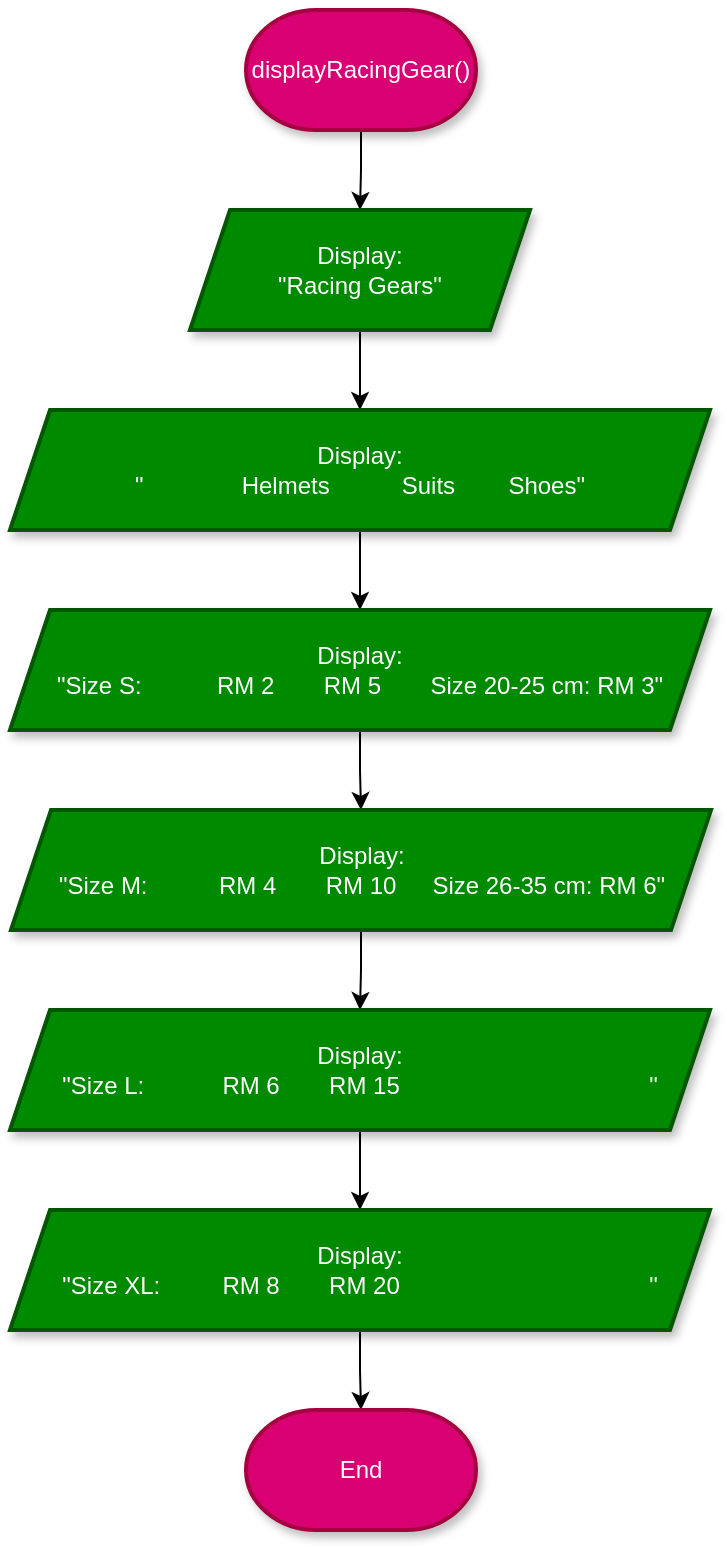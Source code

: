 <mxfile version="27.0.9">
  <diagram name="Page-1" id="xAKDHn-aZkhPSKshvrGR">
    <mxGraphModel dx="1329" dy="922" grid="1" gridSize="10" guides="1" tooltips="1" connect="1" arrows="1" fold="1" page="1" pageScale="1" pageWidth="850" pageHeight="1100" math="0" shadow="0">
      <root>
        <mxCell id="0" />
        <mxCell id="1" parent="0" />
        <mxCell id="Ps8xBtBwY2rYOqrW1OCK-3" value="" style="edgeStyle=orthogonalEdgeStyle;rounded=0;orthogonalLoop=1;jettySize=auto;html=1;" edge="1" parent="1" source="Ps8xBtBwY2rYOqrW1OCK-1" target="Ps8xBtBwY2rYOqrW1OCK-2">
          <mxGeometry relative="1" as="geometry" />
        </mxCell>
        <mxCell id="Ps8xBtBwY2rYOqrW1OCK-1" value="displayRacingGear()" style="strokeWidth=2;html=1;shape=mxgraph.flowchart.terminator;whiteSpace=wrap;fillColor=#d80073;fontColor=#ffffff;strokeColor=#A50040;shadow=1;" vertex="1" parent="1">
          <mxGeometry x="368" y="40" width="115" height="60" as="geometry" />
        </mxCell>
        <mxCell id="Ps8xBtBwY2rYOqrW1OCK-6" value="" style="edgeStyle=orthogonalEdgeStyle;rounded=0;orthogonalLoop=1;jettySize=auto;html=1;" edge="1" parent="1" source="Ps8xBtBwY2rYOqrW1OCK-2" target="Ps8xBtBwY2rYOqrW1OCK-4">
          <mxGeometry relative="1" as="geometry" />
        </mxCell>
        <mxCell id="Ps8xBtBwY2rYOqrW1OCK-2" value="Display:&lt;div&gt;&quot;Racing Gears&quot;&lt;/div&gt;" style="shape=parallelogram;perimeter=parallelogramPerimeter;whiteSpace=wrap;html=1;fixedSize=1;fillColor=#008a00;strokeColor=#005700;fontColor=#ffffff;strokeWidth=2;shadow=1;" vertex="1" parent="1">
          <mxGeometry x="340" y="140" width="170" height="60" as="geometry" />
        </mxCell>
        <mxCell id="Ps8xBtBwY2rYOqrW1OCK-8" value="" style="edgeStyle=orthogonalEdgeStyle;rounded=0;orthogonalLoop=1;jettySize=auto;html=1;" edge="1" parent="1" source="Ps8xBtBwY2rYOqrW1OCK-4" target="Ps8xBtBwY2rYOqrW1OCK-7">
          <mxGeometry relative="1" as="geometry" />
        </mxCell>
        <mxCell id="Ps8xBtBwY2rYOqrW1OCK-4" value="Display:&lt;div&gt;&quot;&lt;span style=&quot;white-space: pre;&quot;&gt;&#x9;&lt;span style=&quot;white-space: pre;&quot;&gt;&#x9;&lt;/span&gt;&lt;/span&gt;Helmets&lt;span style=&quot;white-space: pre;&quot;&gt;&#x9;&lt;/span&gt;&lt;span style=&quot;white-space: pre;&quot;&gt;&#x9;&lt;/span&gt;Suits&lt;span style=&quot;white-space: pre;&quot;&gt;&#x9;&lt;/span&gt;Shoes&quot;&lt;/div&gt;" style="shape=parallelogram;perimeter=parallelogramPerimeter;whiteSpace=wrap;html=1;fixedSize=1;fillColor=#008a00;strokeColor=#005700;fontColor=#ffffff;strokeWidth=2;shadow=1;" vertex="1" parent="1">
          <mxGeometry x="250" y="240" width="350" height="60" as="geometry" />
        </mxCell>
        <mxCell id="Ps8xBtBwY2rYOqrW1OCK-10" value="" style="edgeStyle=orthogonalEdgeStyle;rounded=0;orthogonalLoop=1;jettySize=auto;html=1;" edge="1" parent="1" source="Ps8xBtBwY2rYOqrW1OCK-7" target="Ps8xBtBwY2rYOqrW1OCK-9">
          <mxGeometry relative="1" as="geometry" />
        </mxCell>
        <mxCell id="Ps8xBtBwY2rYOqrW1OCK-7" value="Display:&lt;div&gt;&quot;Size S:&lt;span style=&quot;white-space: pre;&quot;&gt;&#x9;&lt;/span&gt;&lt;span style=&quot;white-space: pre;&quot;&gt;&#x9;&lt;/span&gt;RM 2&lt;span style=&quot;white-space: pre;&quot;&gt;&#x9;&lt;/span&gt;RM 5&lt;span style=&quot;white-space: pre;&quot;&gt;&#x9;&lt;/span&gt;Size 20-25 cm: RM 3&quot;&lt;/div&gt;" style="shape=parallelogram;perimeter=parallelogramPerimeter;whiteSpace=wrap;html=1;fixedSize=1;fillColor=#008a00;strokeColor=#005700;fontColor=#ffffff;strokeWidth=2;shadow=1;" vertex="1" parent="1">
          <mxGeometry x="250" y="340" width="350" height="60" as="geometry" />
        </mxCell>
        <mxCell id="Ps8xBtBwY2rYOqrW1OCK-13" value="" style="edgeStyle=orthogonalEdgeStyle;rounded=0;orthogonalLoop=1;jettySize=auto;html=1;" edge="1" parent="1" source="Ps8xBtBwY2rYOqrW1OCK-9" target="Ps8xBtBwY2rYOqrW1OCK-11">
          <mxGeometry relative="1" as="geometry" />
        </mxCell>
        <mxCell id="Ps8xBtBwY2rYOqrW1OCK-9" value="Display:&lt;div&gt;&quot;Size M:&lt;span style=&quot;white-space: pre;&quot;&gt;&#x9;&lt;/span&gt;&lt;span style=&quot;white-space: pre;&quot;&gt;&#x9;&lt;/span&gt;RM 4&lt;span style=&quot;white-space: pre;&quot;&gt;&#x9;&lt;/span&gt;RM 10&lt;span style=&quot;white-space: pre;&quot;&gt;&#x9;&lt;/span&gt;Size 26-35 cm: RM 6&quot;&lt;/div&gt;" style="shape=parallelogram;perimeter=parallelogramPerimeter;whiteSpace=wrap;html=1;fixedSize=1;fillColor=#008a00;strokeColor=#005700;fontColor=#ffffff;strokeWidth=2;shadow=1;" vertex="1" parent="1">
          <mxGeometry x="250.5" y="440" width="350" height="60" as="geometry" />
        </mxCell>
        <mxCell id="Ps8xBtBwY2rYOqrW1OCK-14" value="" style="edgeStyle=orthogonalEdgeStyle;rounded=0;orthogonalLoop=1;jettySize=auto;html=1;" edge="1" parent="1" source="Ps8xBtBwY2rYOqrW1OCK-11" target="Ps8xBtBwY2rYOqrW1OCK-12">
          <mxGeometry relative="1" as="geometry" />
        </mxCell>
        <mxCell id="Ps8xBtBwY2rYOqrW1OCK-11" value="Display:&lt;div&gt;&quot;Size L:&lt;span style=&quot;white-space: pre;&quot;&gt;&#x9;&lt;/span&gt;&lt;span style=&quot;white-space: pre;&quot;&gt;&#x9;&lt;/span&gt;RM 6&lt;span style=&quot;white-space: pre;&quot;&gt;&#x9;&lt;/span&gt;RM 15&lt;span style=&quot;white-space: pre;&quot;&gt;&#x9;&lt;span style=&quot;white-space: pre;&quot;&gt;&#x9;&lt;/span&gt;&lt;span style=&quot;white-space: pre;&quot;&gt;&#x9;&lt;/span&gt;&lt;span style=&quot;white-space: pre;&quot;&gt;&#x9;&lt;/span&gt;&lt;span style=&quot;white-space: pre;&quot;&gt;&#x9;&lt;/span&gt;&quot;&lt;/span&gt;&lt;/div&gt;" style="shape=parallelogram;perimeter=parallelogramPerimeter;whiteSpace=wrap;html=1;fixedSize=1;fillColor=#008a00;strokeColor=#005700;fontColor=#ffffff;strokeWidth=2;shadow=1;" vertex="1" parent="1">
          <mxGeometry x="250" y="540" width="350" height="60" as="geometry" />
        </mxCell>
        <mxCell id="Ps8xBtBwY2rYOqrW1OCK-16" value="" style="edgeStyle=orthogonalEdgeStyle;rounded=0;orthogonalLoop=1;jettySize=auto;html=1;" edge="1" parent="1" source="Ps8xBtBwY2rYOqrW1OCK-12" target="Ps8xBtBwY2rYOqrW1OCK-15">
          <mxGeometry relative="1" as="geometry" />
        </mxCell>
        <mxCell id="Ps8xBtBwY2rYOqrW1OCK-12" value="Display:&lt;div&gt;&quot;Size XL:&lt;span style=&quot;white-space: pre;&quot;&gt;&#x9;&lt;/span&gt;&lt;span style=&quot;white-space: pre;&quot;&gt;&#x9;&lt;/span&gt;RM 8&lt;span style=&quot;white-space: pre;&quot;&gt;&#x9;&lt;/span&gt;RM 20&lt;span style=&quot;white-space: pre;&quot;&gt;&#x9;&lt;span style=&quot;white-space: pre;&quot;&gt;&#x9;&lt;/span&gt;&lt;span style=&quot;white-space: pre;&quot;&gt;&#x9;&lt;/span&gt;&lt;span style=&quot;white-space: pre;&quot;&gt;&#x9;&lt;/span&gt;&lt;span style=&quot;white-space: pre;&quot;&gt;&#x9;&lt;/span&gt;&quot;&lt;/span&gt;&lt;/div&gt;" style="shape=parallelogram;perimeter=parallelogramPerimeter;whiteSpace=wrap;html=1;fixedSize=1;fillColor=#008a00;strokeColor=#005700;fontColor=#ffffff;strokeWidth=2;shadow=1;" vertex="1" parent="1">
          <mxGeometry x="250" y="640" width="350" height="60" as="geometry" />
        </mxCell>
        <mxCell id="Ps8xBtBwY2rYOqrW1OCK-15" value="End" style="strokeWidth=2;html=1;shape=mxgraph.flowchart.terminator;whiteSpace=wrap;fillColor=#d80073;fontColor=#ffffff;strokeColor=#A50040;shadow=1;" vertex="1" parent="1">
          <mxGeometry x="368" y="740" width="115" height="60" as="geometry" />
        </mxCell>
      </root>
    </mxGraphModel>
  </diagram>
</mxfile>
